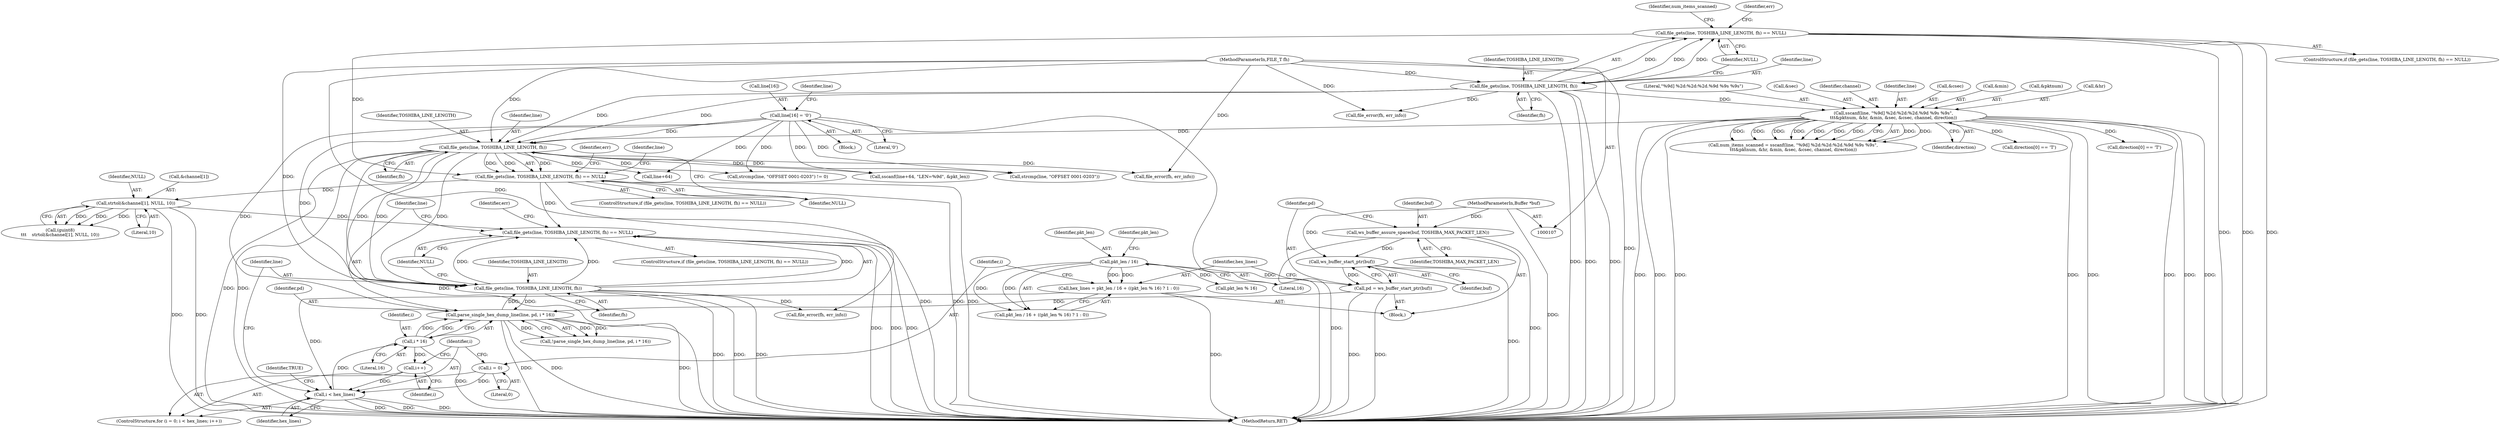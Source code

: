 digraph "0_wireshark_5efb45231671baa2db2011d8f67f9d6e72bc455b@API" {
"1000410" [label="(Call,file_gets(line, TOSHIBA_LINE_LENGTH, fh) == NULL)"];
"1000411" [label="(Call,file_gets(line, TOSHIBA_LINE_LENGTH, fh))"];
"1000437" [label="(Call,parse_single_hex_dump_line(line, pd, i * 16))"];
"1000221" [label="(Call,line[16] = '\0')"];
"1000383" [label="(Call,pd = ws_buffer_start_ptr(buf))"];
"1000385" [label="(Call,ws_buffer_start_ptr(buf))"];
"1000380" [label="(Call,ws_buffer_assure_space(buf, TOSHIBA_MAX_PACKET_LEN))"];
"1000110" [label="(MethodParameterIn,Buffer *buf)"];
"1000440" [label="(Call,i * 16)"];
"1000403" [label="(Call,i < hex_lines)"];
"1000400" [label="(Call,i = 0)"];
"1000406" [label="(Call,i++)"];
"1000387" [label="(Call,hex_lines = pkt_len / 16 + ((pkt_len % 16) ? 1 : 0))"];
"1000390" [label="(Call,pkt_len / 16)"];
"1000197" [label="(Call,file_gets(line, TOSHIBA_LINE_LENGTH, fh))"];
"1000162" [label="(Call,sscanf(line, \"%9d] %2d:%2d:%2d.%9d %9s %9s\",\n\t\t\t&pktnum, &hr, &min, &sec, &csec, channel, direction))"];
"1000136" [label="(Call,file_gets(line, TOSHIBA_LINE_LENGTH, fh))"];
"1000108" [label="(MethodParameterIn,FILE_T fh)"];
"1000196" [label="(Call,file_gets(line, TOSHIBA_LINE_LENGTH, fh) == NULL)"];
"1000135" [label="(Call,file_gets(line, TOSHIBA_LINE_LENGTH, fh) == NULL)"];
"1000332" [label="(Call,strtol(&channel[1], NULL, 10))"];
"1000221" [label="(Call,line[16] = '\0')"];
"1000382" [label="(Identifier,TOSHIBA_MAX_PACKET_LEN)"];
"1000162" [label="(Call,sscanf(line, \"%9d] %2d:%2d:%2d.%9d %9s %9s\",\n\t\t\t&pktnum, &hr, &min, &sec, &csec, channel, direction))"];
"1000438" [label="(Identifier,line)"];
"1000383" [label="(Call,pd = ws_buffer_start_ptr(buf))"];
"1000441" [label="(Identifier,i)"];
"1000113" [label="(Block,)"];
"1000380" [label="(Call,ws_buffer_assure_space(buf, TOSHIBA_MAX_PACKET_LEN))"];
"1000135" [label="(Call,file_gets(line, TOSHIBA_LINE_LENGTH, fh) == NULL)"];
"1000194" [label="(Block,)"];
"1000169" [label="(Call,&min)"];
"1000407" [label="(Identifier,i)"];
"1000442" [label="(Literal,16)"];
"1000195" [label="(ControlStructure,if (file_gets(line, TOSHIBA_LINE_LENGTH, fh) == NULL))"];
"1000165" [label="(Call,&pktnum)"];
"1000167" [label="(Call,&hr)"];
"1000164" [label="(Literal,\"%9d] %2d:%2d:%2d.%9d %9s %9s\")"];
"1000415" [label="(Identifier,NULL)"];
"1000410" [label="(Call,file_gets(line, TOSHIBA_LINE_LENGTH, fh) == NULL)"];
"1000134" [label="(ControlStructure,if (file_gets(line, TOSHIBA_LINE_LENGTH, fh) == NULL))"];
"1000234" [label="(Call,line+64)"];
"1000456" [label="(Identifier,TRUE)"];
"1000414" [label="(Identifier,fh)"];
"1000226" [label="(Call,strcmp(line, \"OFFSET 0001-0203\") != 0)"];
"1000197" [label="(Call,file_gets(line, TOSHIBA_LINE_LENGTH, fh))"];
"1000400" [label="(Call,i = 0)"];
"1000395" [label="(Identifier,pkt_len)"];
"1000161" [label="(Identifier,num_items_scanned)"];
"1000412" [label="(Identifier,line)"];
"1000401" [label="(Identifier,i)"];
"1000330" [label="(Call,(guint8)\n\t\t\t    strtol(&channel[1], NULL, 10))"];
"1000140" [label="(Identifier,NULL)"];
"1000394" [label="(Call,pkt_len % 16)"];
"1000406" [label="(Call,i++)"];
"1000171" [label="(Call,&sec)"];
"1000403" [label="(Call,i < hex_lines)"];
"1000332" [label="(Call,strtol(&channel[1], NULL, 10))"];
"1000405" [label="(Identifier,hex_lines)"];
"1000200" [label="(Identifier,fh)"];
"1000386" [label="(Identifier,buf)"];
"1000205" [label="(Identifier,err)"];
"1000136" [label="(Call,file_gets(line, TOSHIBA_LINE_LENGTH, fh))"];
"1000352" [label="(Call,direction[0] == 'T')"];
"1000390" [label="(Call,pkt_len / 16)"];
"1000402" [label="(Literal,0)"];
"1000411" [label="(Call,file_gets(line, TOSHIBA_LINE_LENGTH, fh))"];
"1000384" [label="(Identifier,pd)"];
"1000391" [label="(Identifier,pkt_len)"];
"1000110" [label="(MethodParameterIn,Buffer *buf)"];
"1000389" [label="(Call,pkt_len / 16 + ((pkt_len % 16) ? 1 : 0))"];
"1000206" [label="(Call,file_error(fh, err_info))"];
"1000137" [label="(Identifier,line)"];
"1000108" [label="(MethodParameterIn,FILE_T fh)"];
"1000228" [label="(Identifier,line)"];
"1000227" [label="(Call,strcmp(line, \"OFFSET 0001-0203\"))"];
"1000201" [label="(Identifier,NULL)"];
"1000160" [label="(Call,num_items_scanned = sscanf(line, \"%9d] %2d:%2d:%2d.%9d %9s %9s\",\n\t\t\t&pktnum, &hr, &min, &sec, &csec, channel, direction))"];
"1000196" [label="(Call,file_gets(line, TOSHIBA_LINE_LENGTH, fh) == NULL)"];
"1000436" [label="(Call,!parse_single_hex_dump_line(line, pd, i * 16))"];
"1000404" [label="(Identifier,i)"];
"1000419" [label="(Identifier,err)"];
"1000199" [label="(Identifier,TOSHIBA_LINE_LENGTH)"];
"1000176" [label="(Identifier,direction)"];
"1000338" [label="(Literal,10)"];
"1000223" [label="(Identifier,line)"];
"1000225" [label="(Literal,'\0')"];
"1000457" [label="(MethodReturn,RET)"];
"1000439" [label="(Identifier,pd)"];
"1000145" [label="(Call,file_error(fh, err_info))"];
"1000222" [label="(Call,line[16])"];
"1000420" [label="(Call,file_error(fh, err_info))"];
"1000440" [label="(Call,i * 16)"];
"1000175" [label="(Identifier,channel)"];
"1000387" [label="(Call,hex_lines = pkt_len / 16 + ((pkt_len % 16) ? 1 : 0))"];
"1000413" [label="(Identifier,TOSHIBA_LINE_LENGTH)"];
"1000144" [label="(Identifier,err)"];
"1000233" [label="(Call,sscanf(line+64, \"LEN=%9d\", &pkt_len))"];
"1000381" [label="(Identifier,buf)"];
"1000163" [label="(Identifier,line)"];
"1000173" [label="(Call,&csec)"];
"1000385" [label="(Call,ws_buffer_start_ptr(buf))"];
"1000399" [label="(ControlStructure,for (i = 0; i < hex_lines; i++))"];
"1000437" [label="(Call,parse_single_hex_dump_line(line, pd, i * 16))"];
"1000139" [label="(Identifier,fh)"];
"1000333" [label="(Call,&channel[1])"];
"1000392" [label="(Literal,16)"];
"1000198" [label="(Identifier,line)"];
"1000138" [label="(Identifier,TOSHIBA_LINE_LENGTH)"];
"1000388" [label="(Identifier,hex_lines)"];
"1000337" [label="(Identifier,NULL)"];
"1000319" [label="(Call,direction[0] == 'T')"];
"1000409" [label="(ControlStructure,if (file_gets(line, TOSHIBA_LINE_LENGTH, fh) == NULL))"];
"1000410" -> "1000409"  [label="AST: "];
"1000410" -> "1000415"  [label="CFG: "];
"1000411" -> "1000410"  [label="AST: "];
"1000415" -> "1000410"  [label="AST: "];
"1000419" -> "1000410"  [label="CFG: "];
"1000438" -> "1000410"  [label="CFG: "];
"1000410" -> "1000457"  [label="DDG: "];
"1000410" -> "1000457"  [label="DDG: "];
"1000410" -> "1000457"  [label="DDG: "];
"1000411" -> "1000410"  [label="DDG: "];
"1000411" -> "1000410"  [label="DDG: "];
"1000411" -> "1000410"  [label="DDG: "];
"1000196" -> "1000410"  [label="DDG: "];
"1000332" -> "1000410"  [label="DDG: "];
"1000411" -> "1000414"  [label="CFG: "];
"1000412" -> "1000411"  [label="AST: "];
"1000413" -> "1000411"  [label="AST: "];
"1000414" -> "1000411"  [label="AST: "];
"1000415" -> "1000411"  [label="CFG: "];
"1000411" -> "1000457"  [label="DDG: "];
"1000411" -> "1000457"  [label="DDG: "];
"1000411" -> "1000457"  [label="DDG: "];
"1000437" -> "1000411"  [label="DDG: "];
"1000221" -> "1000411"  [label="DDG: "];
"1000197" -> "1000411"  [label="DDG: "];
"1000197" -> "1000411"  [label="DDG: "];
"1000197" -> "1000411"  [label="DDG: "];
"1000108" -> "1000411"  [label="DDG: "];
"1000411" -> "1000420"  [label="DDG: "];
"1000411" -> "1000437"  [label="DDG: "];
"1000437" -> "1000436"  [label="AST: "];
"1000437" -> "1000440"  [label="CFG: "];
"1000438" -> "1000437"  [label="AST: "];
"1000439" -> "1000437"  [label="AST: "];
"1000440" -> "1000437"  [label="AST: "];
"1000436" -> "1000437"  [label="CFG: "];
"1000437" -> "1000457"  [label="DDG: "];
"1000437" -> "1000457"  [label="DDG: "];
"1000437" -> "1000457"  [label="DDG: "];
"1000437" -> "1000436"  [label="DDG: "];
"1000437" -> "1000436"  [label="DDG: "];
"1000437" -> "1000436"  [label="DDG: "];
"1000221" -> "1000437"  [label="DDG: "];
"1000383" -> "1000437"  [label="DDG: "];
"1000440" -> "1000437"  [label="DDG: "];
"1000440" -> "1000437"  [label="DDG: "];
"1000221" -> "1000194"  [label="AST: "];
"1000221" -> "1000225"  [label="CFG: "];
"1000222" -> "1000221"  [label="AST: "];
"1000225" -> "1000221"  [label="AST: "];
"1000228" -> "1000221"  [label="CFG: "];
"1000221" -> "1000457"  [label="DDG: "];
"1000221" -> "1000197"  [label="DDG: "];
"1000221" -> "1000226"  [label="DDG: "];
"1000221" -> "1000227"  [label="DDG: "];
"1000221" -> "1000233"  [label="DDG: "];
"1000221" -> "1000234"  [label="DDG: "];
"1000383" -> "1000113"  [label="AST: "];
"1000383" -> "1000385"  [label="CFG: "];
"1000384" -> "1000383"  [label="AST: "];
"1000385" -> "1000383"  [label="AST: "];
"1000388" -> "1000383"  [label="CFG: "];
"1000383" -> "1000457"  [label="DDG: "];
"1000383" -> "1000457"  [label="DDG: "];
"1000385" -> "1000383"  [label="DDG: "];
"1000385" -> "1000386"  [label="CFG: "];
"1000386" -> "1000385"  [label="AST: "];
"1000385" -> "1000457"  [label="DDG: "];
"1000380" -> "1000385"  [label="DDG: "];
"1000110" -> "1000385"  [label="DDG: "];
"1000380" -> "1000113"  [label="AST: "];
"1000380" -> "1000382"  [label="CFG: "];
"1000381" -> "1000380"  [label="AST: "];
"1000382" -> "1000380"  [label="AST: "];
"1000384" -> "1000380"  [label="CFG: "];
"1000380" -> "1000457"  [label="DDG: "];
"1000380" -> "1000457"  [label="DDG: "];
"1000110" -> "1000380"  [label="DDG: "];
"1000110" -> "1000107"  [label="AST: "];
"1000110" -> "1000457"  [label="DDG: "];
"1000440" -> "1000442"  [label="CFG: "];
"1000441" -> "1000440"  [label="AST: "];
"1000442" -> "1000440"  [label="AST: "];
"1000440" -> "1000457"  [label="DDG: "];
"1000440" -> "1000406"  [label="DDG: "];
"1000403" -> "1000440"  [label="DDG: "];
"1000403" -> "1000399"  [label="AST: "];
"1000403" -> "1000405"  [label="CFG: "];
"1000404" -> "1000403"  [label="AST: "];
"1000405" -> "1000403"  [label="AST: "];
"1000412" -> "1000403"  [label="CFG: "];
"1000456" -> "1000403"  [label="CFG: "];
"1000403" -> "1000457"  [label="DDG: "];
"1000403" -> "1000457"  [label="DDG: "];
"1000403" -> "1000457"  [label="DDG: "];
"1000400" -> "1000403"  [label="DDG: "];
"1000406" -> "1000403"  [label="DDG: "];
"1000387" -> "1000403"  [label="DDG: "];
"1000400" -> "1000399"  [label="AST: "];
"1000400" -> "1000402"  [label="CFG: "];
"1000401" -> "1000400"  [label="AST: "];
"1000402" -> "1000400"  [label="AST: "];
"1000404" -> "1000400"  [label="CFG: "];
"1000406" -> "1000399"  [label="AST: "];
"1000406" -> "1000407"  [label="CFG: "];
"1000407" -> "1000406"  [label="AST: "];
"1000404" -> "1000406"  [label="CFG: "];
"1000387" -> "1000113"  [label="AST: "];
"1000387" -> "1000389"  [label="CFG: "];
"1000388" -> "1000387"  [label="AST: "];
"1000389" -> "1000387"  [label="AST: "];
"1000401" -> "1000387"  [label="CFG: "];
"1000387" -> "1000457"  [label="DDG: "];
"1000390" -> "1000387"  [label="DDG: "];
"1000390" -> "1000387"  [label="DDG: "];
"1000390" -> "1000389"  [label="AST: "];
"1000390" -> "1000392"  [label="CFG: "];
"1000391" -> "1000390"  [label="AST: "];
"1000392" -> "1000390"  [label="AST: "];
"1000395" -> "1000390"  [label="CFG: "];
"1000390" -> "1000389"  [label="DDG: "];
"1000390" -> "1000389"  [label="DDG: "];
"1000390" -> "1000394"  [label="DDG: "];
"1000197" -> "1000196"  [label="AST: "];
"1000197" -> "1000200"  [label="CFG: "];
"1000198" -> "1000197"  [label="AST: "];
"1000199" -> "1000197"  [label="AST: "];
"1000200" -> "1000197"  [label="AST: "];
"1000201" -> "1000197"  [label="CFG: "];
"1000197" -> "1000457"  [label="DDG: "];
"1000197" -> "1000457"  [label="DDG: "];
"1000197" -> "1000457"  [label="DDG: "];
"1000197" -> "1000196"  [label="DDG: "];
"1000197" -> "1000196"  [label="DDG: "];
"1000197" -> "1000196"  [label="DDG: "];
"1000162" -> "1000197"  [label="DDG: "];
"1000136" -> "1000197"  [label="DDG: "];
"1000136" -> "1000197"  [label="DDG: "];
"1000108" -> "1000197"  [label="DDG: "];
"1000197" -> "1000206"  [label="DDG: "];
"1000197" -> "1000226"  [label="DDG: "];
"1000197" -> "1000227"  [label="DDG: "];
"1000197" -> "1000233"  [label="DDG: "];
"1000197" -> "1000234"  [label="DDG: "];
"1000162" -> "1000160"  [label="AST: "];
"1000162" -> "1000176"  [label="CFG: "];
"1000163" -> "1000162"  [label="AST: "];
"1000164" -> "1000162"  [label="AST: "];
"1000165" -> "1000162"  [label="AST: "];
"1000167" -> "1000162"  [label="AST: "];
"1000169" -> "1000162"  [label="AST: "];
"1000171" -> "1000162"  [label="AST: "];
"1000173" -> "1000162"  [label="AST: "];
"1000175" -> "1000162"  [label="AST: "];
"1000176" -> "1000162"  [label="AST: "];
"1000160" -> "1000162"  [label="CFG: "];
"1000162" -> "1000457"  [label="DDG: "];
"1000162" -> "1000457"  [label="DDG: "];
"1000162" -> "1000457"  [label="DDG: "];
"1000162" -> "1000457"  [label="DDG: "];
"1000162" -> "1000457"  [label="DDG: "];
"1000162" -> "1000457"  [label="DDG: "];
"1000162" -> "1000457"  [label="DDG: "];
"1000162" -> "1000457"  [label="DDG: "];
"1000162" -> "1000160"  [label="DDG: "];
"1000162" -> "1000160"  [label="DDG: "];
"1000162" -> "1000160"  [label="DDG: "];
"1000162" -> "1000160"  [label="DDG: "];
"1000162" -> "1000160"  [label="DDG: "];
"1000162" -> "1000160"  [label="DDG: "];
"1000162" -> "1000160"  [label="DDG: "];
"1000162" -> "1000160"  [label="DDG: "];
"1000162" -> "1000160"  [label="DDG: "];
"1000136" -> "1000162"  [label="DDG: "];
"1000162" -> "1000319"  [label="DDG: "];
"1000162" -> "1000352"  [label="DDG: "];
"1000136" -> "1000135"  [label="AST: "];
"1000136" -> "1000139"  [label="CFG: "];
"1000137" -> "1000136"  [label="AST: "];
"1000138" -> "1000136"  [label="AST: "];
"1000139" -> "1000136"  [label="AST: "];
"1000140" -> "1000136"  [label="CFG: "];
"1000136" -> "1000457"  [label="DDG: "];
"1000136" -> "1000457"  [label="DDG: "];
"1000136" -> "1000457"  [label="DDG: "];
"1000136" -> "1000135"  [label="DDG: "];
"1000136" -> "1000135"  [label="DDG: "];
"1000136" -> "1000135"  [label="DDG: "];
"1000108" -> "1000136"  [label="DDG: "];
"1000136" -> "1000145"  [label="DDG: "];
"1000108" -> "1000107"  [label="AST: "];
"1000108" -> "1000457"  [label="DDG: "];
"1000108" -> "1000145"  [label="DDG: "];
"1000108" -> "1000206"  [label="DDG: "];
"1000108" -> "1000420"  [label="DDG: "];
"1000196" -> "1000195"  [label="AST: "];
"1000196" -> "1000201"  [label="CFG: "];
"1000201" -> "1000196"  [label="AST: "];
"1000205" -> "1000196"  [label="CFG: "];
"1000223" -> "1000196"  [label="CFG: "];
"1000196" -> "1000457"  [label="DDG: "];
"1000196" -> "1000457"  [label="DDG: "];
"1000196" -> "1000457"  [label="DDG: "];
"1000135" -> "1000196"  [label="DDG: "];
"1000196" -> "1000332"  [label="DDG: "];
"1000135" -> "1000134"  [label="AST: "];
"1000135" -> "1000140"  [label="CFG: "];
"1000140" -> "1000135"  [label="AST: "];
"1000144" -> "1000135"  [label="CFG: "];
"1000161" -> "1000135"  [label="CFG: "];
"1000135" -> "1000457"  [label="DDG: "];
"1000135" -> "1000457"  [label="DDG: "];
"1000135" -> "1000457"  [label="DDG: "];
"1000332" -> "1000330"  [label="AST: "];
"1000332" -> "1000338"  [label="CFG: "];
"1000333" -> "1000332"  [label="AST: "];
"1000337" -> "1000332"  [label="AST: "];
"1000338" -> "1000332"  [label="AST: "];
"1000330" -> "1000332"  [label="CFG: "];
"1000332" -> "1000457"  [label="DDG: "];
"1000332" -> "1000457"  [label="DDG: "];
"1000332" -> "1000330"  [label="DDG: "];
"1000332" -> "1000330"  [label="DDG: "];
"1000332" -> "1000330"  [label="DDG: "];
}
